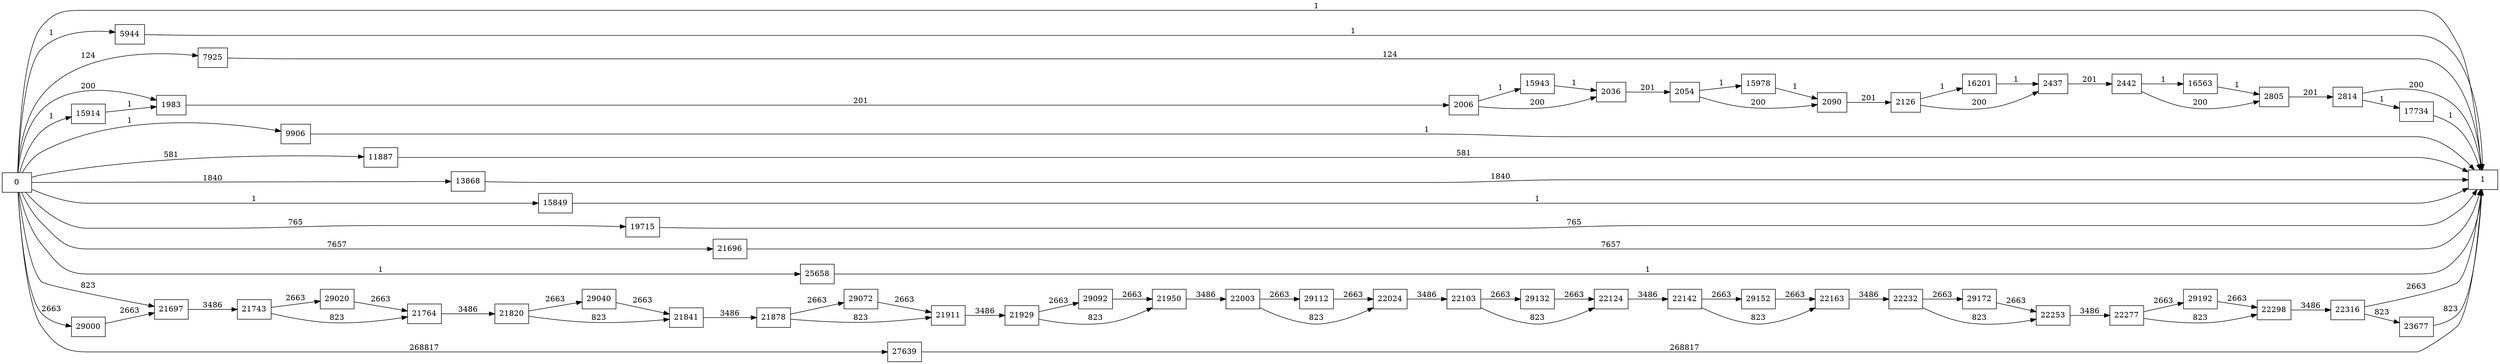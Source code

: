 digraph {
	graph [rankdir=LR]
	node [shape=rectangle]
	1983 -> 2006 [label=201]
	2006 -> 2036 [label=200]
	2006 -> 15943 [label=1]
	2036 -> 2054 [label=201]
	2054 -> 2090 [label=200]
	2054 -> 15978 [label=1]
	2090 -> 2126 [label=201]
	2126 -> 2437 [label=200]
	2126 -> 16201 [label=1]
	2437 -> 2442 [label=201]
	2442 -> 2805 [label=200]
	2442 -> 16563 [label=1]
	2805 -> 2814 [label=201]
	2814 -> 1 [label=200]
	2814 -> 17734 [label=1]
	5944 -> 1 [label=1]
	7925 -> 1 [label=124]
	9906 -> 1 [label=1]
	11887 -> 1 [label=581]
	13868 -> 1 [label=1840]
	15849 -> 1 [label=1]
	15914 -> 1983 [label=1]
	15943 -> 2036 [label=1]
	15978 -> 2090 [label=1]
	16201 -> 2437 [label=1]
	16563 -> 2805 [label=1]
	17734 -> 1 [label=1]
	19715 -> 1 [label=765]
	21696 -> 1 [label=7657]
	21697 -> 21743 [label=3486]
	21743 -> 21764 [label=823]
	21743 -> 29020 [label=2663]
	21764 -> 21820 [label=3486]
	21820 -> 21841 [label=823]
	21820 -> 29040 [label=2663]
	21841 -> 21878 [label=3486]
	21878 -> 21911 [label=823]
	21878 -> 29072 [label=2663]
	21911 -> 21929 [label=3486]
	21929 -> 21950 [label=823]
	21929 -> 29092 [label=2663]
	21950 -> 22003 [label=3486]
	22003 -> 22024 [label=823]
	22003 -> 29112 [label=2663]
	22024 -> 22103 [label=3486]
	22103 -> 22124 [label=823]
	22103 -> 29132 [label=2663]
	22124 -> 22142 [label=3486]
	22142 -> 22163 [label=823]
	22142 -> 29152 [label=2663]
	22163 -> 22232 [label=3486]
	22232 -> 22253 [label=823]
	22232 -> 29172 [label=2663]
	22253 -> 22277 [label=3486]
	22277 -> 22298 [label=823]
	22277 -> 29192 [label=2663]
	22298 -> 22316 [label=3486]
	22316 -> 1 [label=2663]
	22316 -> 23677 [label=823]
	23677 -> 1 [label=823]
	25658 -> 1 [label=1]
	27639 -> 1 [label=268817]
	29000 -> 21697 [label=2663]
	29020 -> 21764 [label=2663]
	29040 -> 21841 [label=2663]
	29072 -> 21911 [label=2663]
	29092 -> 21950 [label=2663]
	29112 -> 22024 [label=2663]
	29132 -> 22124 [label=2663]
	29152 -> 22163 [label=2663]
	29172 -> 22253 [label=2663]
	29192 -> 22298 [label=2663]
	0 -> 1983 [label=200]
	0 -> 21697 [label=823]
	0 -> 1 [label=1]
	0 -> 5944 [label=1]
	0 -> 7925 [label=124]
	0 -> 9906 [label=1]
	0 -> 11887 [label=581]
	0 -> 13868 [label=1840]
	0 -> 15849 [label=1]
	0 -> 15914 [label=1]
	0 -> 19715 [label=765]
	0 -> 21696 [label=7657]
	0 -> 25658 [label=1]
	0 -> 27639 [label=268817]
	0 -> 29000 [label=2663]
}
